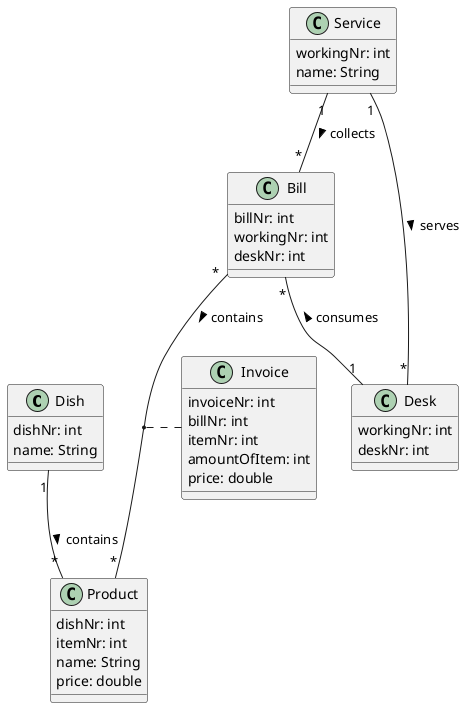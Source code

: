 @startuml
class Dish {
dishNr: int
name: String
}

class Product {
dishNr: int
itemNr: int
name: String
price: double
}

class Bill {
billNr: int
workingNr: int
deskNr: int
}

class Service {
workingNr: int
name: String
}

class Desk {
workingNr: int
deskNr: int
}

class Invoice {
invoiceNr: int
billNr: int
itemNr: int
amountOfItem: int
price: double
}


Service "1" -- "*" Bill : > collects
Bill "*" -- "1" Desk : < consumes
Service "1" -- "*" Desk : > serves
Dish "1" -- "*" Product : > contains
Bill "*" -- "*" Product : > contains
(Bill, Product) . Invoice
@enduml